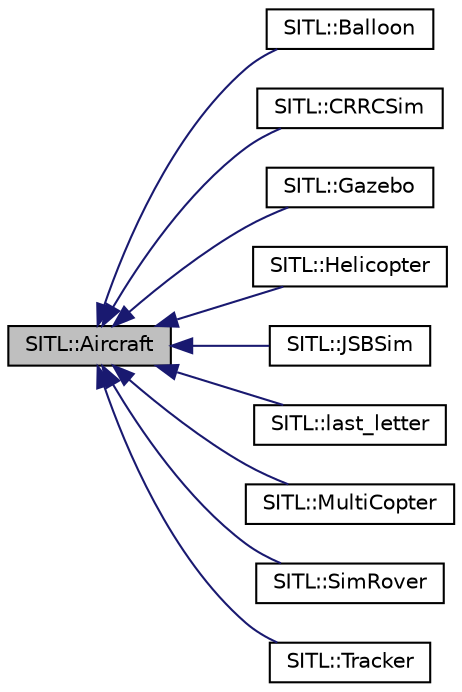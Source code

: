 digraph "SITL::Aircraft"
{
 // INTERACTIVE_SVG=YES
  edge [fontname="Helvetica",fontsize="10",labelfontname="Helvetica",labelfontsize="10"];
  node [fontname="Helvetica",fontsize="10",shape=record];
  rankdir="LR";
  Node1 [label="SITL::Aircraft",height=0.2,width=0.4,color="black", fillcolor="grey75", style="filled", fontcolor="black"];
  Node1 -> Node2 [dir="back",color="midnightblue",fontsize="10",style="solid",fontname="Helvetica"];
  Node2 [label="SITL::Balloon",height=0.2,width=0.4,color="black", fillcolor="white", style="filled",URL="$classSITL_1_1Balloon.html"];
  Node1 -> Node3 [dir="back",color="midnightblue",fontsize="10",style="solid",fontname="Helvetica"];
  Node3 [label="SITL::CRRCSim",height=0.2,width=0.4,color="black", fillcolor="white", style="filled",URL="$classSITL_1_1CRRCSim.html"];
  Node1 -> Node4 [dir="back",color="midnightblue",fontsize="10",style="solid",fontname="Helvetica"];
  Node4 [label="SITL::Gazebo",height=0.2,width=0.4,color="black", fillcolor="white", style="filled",URL="$classSITL_1_1Gazebo.html"];
  Node1 -> Node5 [dir="back",color="midnightblue",fontsize="10",style="solid",fontname="Helvetica"];
  Node5 [label="SITL::Helicopter",height=0.2,width=0.4,color="black", fillcolor="white", style="filled",URL="$classSITL_1_1Helicopter.html"];
  Node1 -> Node6 [dir="back",color="midnightblue",fontsize="10",style="solid",fontname="Helvetica"];
  Node6 [label="SITL::JSBSim",height=0.2,width=0.4,color="black", fillcolor="white", style="filled",URL="$classSITL_1_1JSBSim.html"];
  Node1 -> Node7 [dir="back",color="midnightblue",fontsize="10",style="solid",fontname="Helvetica"];
  Node7 [label="SITL::last_letter",height=0.2,width=0.4,color="black", fillcolor="white", style="filled",URL="$classSITL_1_1last__letter.html"];
  Node1 -> Node8 [dir="back",color="midnightblue",fontsize="10",style="solid",fontname="Helvetica"];
  Node8 [label="SITL::MultiCopter",height=0.2,width=0.4,color="black", fillcolor="white", style="filled",URL="$classSITL_1_1MultiCopter.html"];
  Node1 -> Node9 [dir="back",color="midnightblue",fontsize="10",style="solid",fontname="Helvetica"];
  Node9 [label="SITL::SimRover",height=0.2,width=0.4,color="black", fillcolor="white", style="filled",URL="$classSITL_1_1SimRover.html"];
  Node1 -> Node10 [dir="back",color="midnightblue",fontsize="10",style="solid",fontname="Helvetica"];
  Node10 [label="SITL::Tracker",height=0.2,width=0.4,color="black", fillcolor="white", style="filled",URL="$classSITL_1_1Tracker.html"];
}
